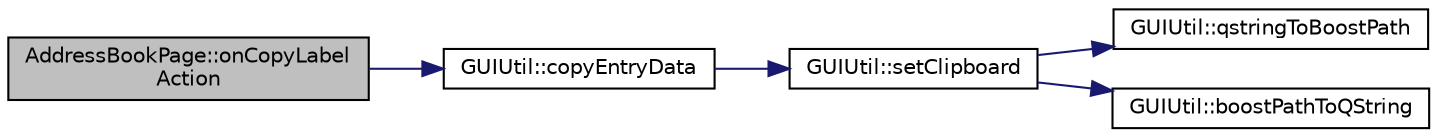 digraph "AddressBookPage::onCopyLabelAction"
{
  edge [fontname="Helvetica",fontsize="10",labelfontname="Helvetica",labelfontsize="10"];
  node [fontname="Helvetica",fontsize="10",shape=record];
  rankdir="LR";
  Node68 [label="AddressBookPage::onCopyLabel\lAction",height=0.2,width=0.4,color="black", fillcolor="grey75", style="filled", fontcolor="black"];
  Node68 -> Node69 [color="midnightblue",fontsize="10",style="solid",fontname="Helvetica"];
  Node69 [label="GUIUtil::copyEntryData",height=0.2,width=0.4,color="black", fillcolor="white", style="filled",URL="$namespace_g_u_i_util.html#ae231227ad96528c828e1c846f253f642",tooltip="Copy a field of the currently selected entry of a view to the clipboard. "];
  Node69 -> Node70 [color="midnightblue",fontsize="10",style="solid",fontname="Helvetica"];
  Node70 [label="GUIUtil::setClipboard",height=0.2,width=0.4,color="black", fillcolor="white", style="filled",URL="$namespace_g_u_i_util.html#aef655b19f129179ca32f11a4d0da1a07"];
  Node70 -> Node71 [color="midnightblue",fontsize="10",style="solid",fontname="Helvetica"];
  Node71 [label="GUIUtil::qstringToBoostPath",height=0.2,width=0.4,color="black", fillcolor="white", style="filled",URL="$namespace_g_u_i_util.html#a23e76d4663b416f0d59f0a8fe89b018c"];
  Node70 -> Node72 [color="midnightblue",fontsize="10",style="solid",fontname="Helvetica"];
  Node72 [label="GUIUtil::boostPathToQString",height=0.2,width=0.4,color="black", fillcolor="white", style="filled",URL="$namespace_g_u_i_util.html#a8bbd2bea6cbc55658e8496603d1fd564"];
}
